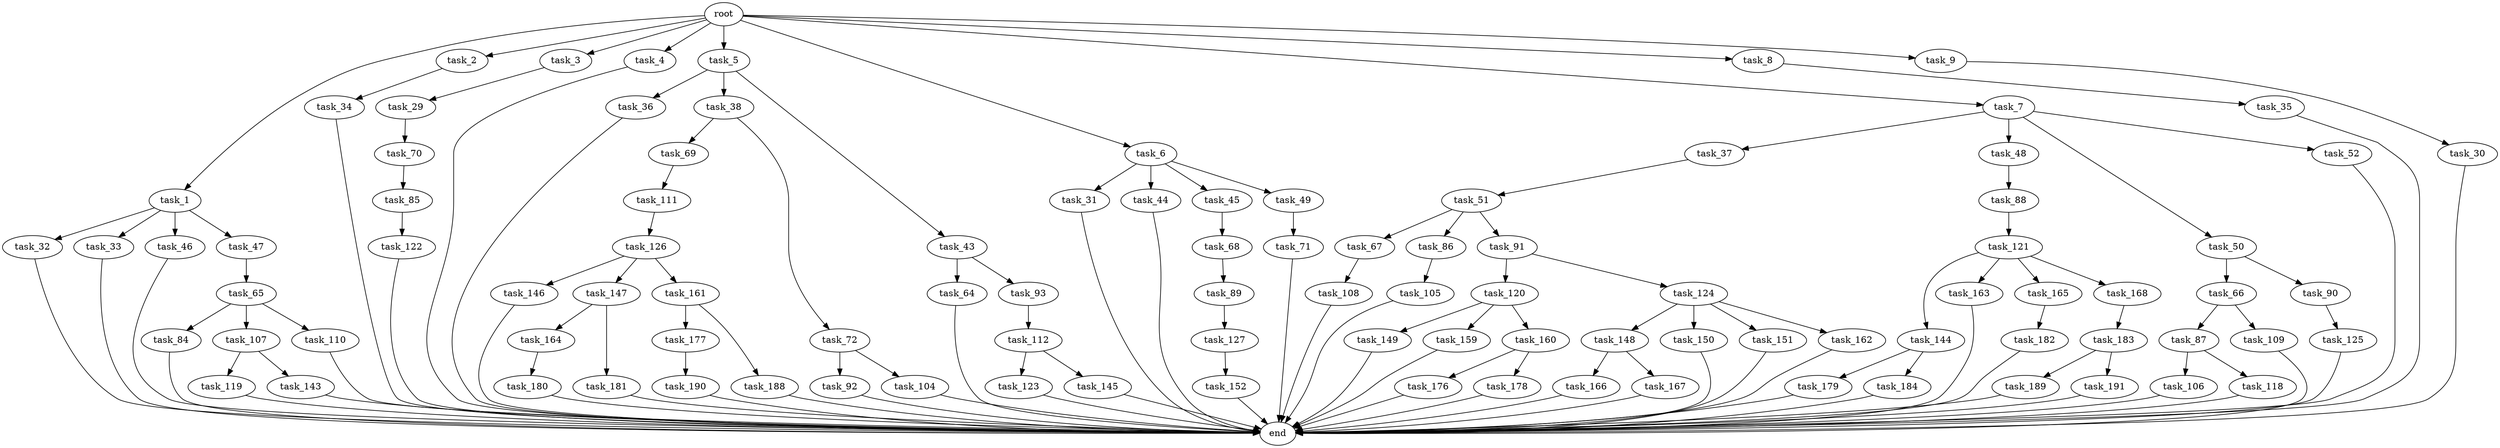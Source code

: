 digraph G {
  root [size="0.000000"];
  task_1 [size="2.048000"];
  task_2 [size="2.048000"];
  task_3 [size="2.048000"];
  task_4 [size="2.048000"];
  task_5 [size="2.048000"];
  task_6 [size="2.048000"];
  task_7 [size="2.048000"];
  task_8 [size="2.048000"];
  task_9 [size="2.048000"];
  task_29 [size="154618822.656000"];
  task_30 [size="154618822.656000"];
  task_31 [size="1099511627.776000"];
  task_32 [size="1099511627.776000"];
  task_33 [size="1099511627.776000"];
  task_34 [size="154618822.656000"];
  task_35 [size="1391569403.904000"];
  task_36 [size="68719476.736000"];
  task_37 [size="429496729.600000"];
  task_38 [size="68719476.736000"];
  task_43 [size="68719476.736000"];
  task_44 [size="1099511627.776000"];
  task_45 [size="1099511627.776000"];
  task_46 [size="1099511627.776000"];
  task_47 [size="1099511627.776000"];
  task_48 [size="429496729.600000"];
  task_49 [size="1099511627.776000"];
  task_50 [size="429496729.600000"];
  task_51 [size="618475290.624000"];
  task_52 [size="429496729.600000"];
  task_64 [size="68719476.736000"];
  task_65 [size="68719476.736000"];
  task_66 [size="841813590.016000"];
  task_67 [size="1717986918.400000"];
  task_68 [size="618475290.624000"];
  task_69 [size="618475290.624000"];
  task_70 [size="1717986918.400000"];
  task_71 [size="429496729.600000"];
  task_72 [size="618475290.624000"];
  task_84 [size="429496729.600000"];
  task_85 [size="841813590.016000"];
  task_86 [size="1717986918.400000"];
  task_87 [size="1099511627.776000"];
  task_88 [size="1717986918.400000"];
  task_89 [size="429496729.600000"];
  task_90 [size="841813590.016000"];
  task_91 [size="1717986918.400000"];
  task_92 [size="1391569403.904000"];
  task_93 [size="68719476.736000"];
  task_104 [size="1391569403.904000"];
  task_105 [size="154618822.656000"];
  task_106 [size="154618822.656000"];
  task_107 [size="429496729.600000"];
  task_108 [size="1717986918.400000"];
  task_109 [size="1099511627.776000"];
  task_110 [size="429496729.600000"];
  task_111 [size="1099511627.776000"];
  task_112 [size="429496729.600000"];
  task_118 [size="154618822.656000"];
  task_119 [size="68719476.736000"];
  task_120 [size="429496729.600000"];
  task_121 [size="1717986918.400000"];
  task_122 [size="1099511627.776000"];
  task_123 [size="429496729.600000"];
  task_124 [size="429496729.600000"];
  task_125 [size="841813590.016000"];
  task_126 [size="1717986918.400000"];
  task_127 [size="618475290.624000"];
  task_143 [size="68719476.736000"];
  task_144 [size="618475290.624000"];
  task_145 [size="429496729.600000"];
  task_146 [size="1717986918.400000"];
  task_147 [size="1717986918.400000"];
  task_148 [size="1099511627.776000"];
  task_149 [size="618475290.624000"];
  task_150 [size="1099511627.776000"];
  task_151 [size="1099511627.776000"];
  task_152 [size="429496729.600000"];
  task_159 [size="618475290.624000"];
  task_160 [size="618475290.624000"];
  task_161 [size="1717986918.400000"];
  task_162 [size="1099511627.776000"];
  task_163 [size="618475290.624000"];
  task_164 [size="429496729.600000"];
  task_165 [size="618475290.624000"];
  task_166 [size="1099511627.776000"];
  task_167 [size="1099511627.776000"];
  task_168 [size="618475290.624000"];
  task_176 [size="618475290.624000"];
  task_177 [size="841813590.016000"];
  task_178 [size="618475290.624000"];
  task_179 [size="274877906.944000"];
  task_180 [size="618475290.624000"];
  task_181 [size="429496729.600000"];
  task_182 [size="68719476.736000"];
  task_183 [size="841813590.016000"];
  task_184 [size="274877906.944000"];
  task_188 [size="841813590.016000"];
  task_189 [size="1391569403.904000"];
  task_190 [size="1391569403.904000"];
  task_191 [size="1391569403.904000"];
  end [size="0.000000"];

  root -> task_1 [size="1.000000"];
  root -> task_2 [size="1.000000"];
  root -> task_3 [size="1.000000"];
  root -> task_4 [size="1.000000"];
  root -> task_5 [size="1.000000"];
  root -> task_6 [size="1.000000"];
  root -> task_7 [size="1.000000"];
  root -> task_8 [size="1.000000"];
  root -> task_9 [size="1.000000"];
  task_1 -> task_32 [size="536870912.000000"];
  task_1 -> task_33 [size="536870912.000000"];
  task_1 -> task_46 [size="536870912.000000"];
  task_1 -> task_47 [size="536870912.000000"];
  task_2 -> task_34 [size="75497472.000000"];
  task_3 -> task_29 [size="75497472.000000"];
  task_4 -> end [size="1.000000"];
  task_5 -> task_36 [size="33554432.000000"];
  task_5 -> task_38 [size="33554432.000000"];
  task_5 -> task_43 [size="33554432.000000"];
  task_6 -> task_31 [size="536870912.000000"];
  task_6 -> task_44 [size="536870912.000000"];
  task_6 -> task_45 [size="536870912.000000"];
  task_6 -> task_49 [size="536870912.000000"];
  task_7 -> task_37 [size="209715200.000000"];
  task_7 -> task_48 [size="209715200.000000"];
  task_7 -> task_50 [size="209715200.000000"];
  task_7 -> task_52 [size="209715200.000000"];
  task_8 -> task_35 [size="679477248.000000"];
  task_9 -> task_30 [size="75497472.000000"];
  task_29 -> task_70 [size="838860800.000000"];
  task_30 -> end [size="1.000000"];
  task_31 -> end [size="1.000000"];
  task_32 -> end [size="1.000000"];
  task_33 -> end [size="1.000000"];
  task_34 -> end [size="1.000000"];
  task_35 -> end [size="1.000000"];
  task_36 -> end [size="1.000000"];
  task_37 -> task_51 [size="301989888.000000"];
  task_38 -> task_69 [size="301989888.000000"];
  task_38 -> task_72 [size="301989888.000000"];
  task_43 -> task_64 [size="33554432.000000"];
  task_43 -> task_93 [size="33554432.000000"];
  task_44 -> end [size="1.000000"];
  task_45 -> task_68 [size="301989888.000000"];
  task_46 -> end [size="1.000000"];
  task_47 -> task_65 [size="33554432.000000"];
  task_48 -> task_88 [size="838860800.000000"];
  task_49 -> task_71 [size="209715200.000000"];
  task_50 -> task_66 [size="411041792.000000"];
  task_50 -> task_90 [size="411041792.000000"];
  task_51 -> task_67 [size="838860800.000000"];
  task_51 -> task_86 [size="838860800.000000"];
  task_51 -> task_91 [size="838860800.000000"];
  task_52 -> end [size="1.000000"];
  task_64 -> end [size="1.000000"];
  task_65 -> task_84 [size="209715200.000000"];
  task_65 -> task_107 [size="209715200.000000"];
  task_65 -> task_110 [size="209715200.000000"];
  task_66 -> task_87 [size="536870912.000000"];
  task_66 -> task_109 [size="536870912.000000"];
  task_67 -> task_108 [size="838860800.000000"];
  task_68 -> task_89 [size="209715200.000000"];
  task_69 -> task_111 [size="536870912.000000"];
  task_70 -> task_85 [size="411041792.000000"];
  task_71 -> end [size="1.000000"];
  task_72 -> task_92 [size="679477248.000000"];
  task_72 -> task_104 [size="679477248.000000"];
  task_84 -> end [size="1.000000"];
  task_85 -> task_122 [size="536870912.000000"];
  task_86 -> task_105 [size="75497472.000000"];
  task_87 -> task_106 [size="75497472.000000"];
  task_87 -> task_118 [size="75497472.000000"];
  task_88 -> task_121 [size="838860800.000000"];
  task_89 -> task_127 [size="301989888.000000"];
  task_90 -> task_125 [size="411041792.000000"];
  task_91 -> task_120 [size="209715200.000000"];
  task_91 -> task_124 [size="209715200.000000"];
  task_92 -> end [size="1.000000"];
  task_93 -> task_112 [size="209715200.000000"];
  task_104 -> end [size="1.000000"];
  task_105 -> end [size="1.000000"];
  task_106 -> end [size="1.000000"];
  task_107 -> task_119 [size="33554432.000000"];
  task_107 -> task_143 [size="33554432.000000"];
  task_108 -> end [size="1.000000"];
  task_109 -> end [size="1.000000"];
  task_110 -> end [size="1.000000"];
  task_111 -> task_126 [size="838860800.000000"];
  task_112 -> task_123 [size="209715200.000000"];
  task_112 -> task_145 [size="209715200.000000"];
  task_118 -> end [size="1.000000"];
  task_119 -> end [size="1.000000"];
  task_120 -> task_149 [size="301989888.000000"];
  task_120 -> task_159 [size="301989888.000000"];
  task_120 -> task_160 [size="301989888.000000"];
  task_121 -> task_144 [size="301989888.000000"];
  task_121 -> task_163 [size="301989888.000000"];
  task_121 -> task_165 [size="301989888.000000"];
  task_121 -> task_168 [size="301989888.000000"];
  task_122 -> end [size="1.000000"];
  task_123 -> end [size="1.000000"];
  task_124 -> task_148 [size="536870912.000000"];
  task_124 -> task_150 [size="536870912.000000"];
  task_124 -> task_151 [size="536870912.000000"];
  task_124 -> task_162 [size="536870912.000000"];
  task_125 -> end [size="1.000000"];
  task_126 -> task_146 [size="838860800.000000"];
  task_126 -> task_147 [size="838860800.000000"];
  task_126 -> task_161 [size="838860800.000000"];
  task_127 -> task_152 [size="209715200.000000"];
  task_143 -> end [size="1.000000"];
  task_144 -> task_179 [size="134217728.000000"];
  task_144 -> task_184 [size="134217728.000000"];
  task_145 -> end [size="1.000000"];
  task_146 -> end [size="1.000000"];
  task_147 -> task_164 [size="209715200.000000"];
  task_147 -> task_181 [size="209715200.000000"];
  task_148 -> task_166 [size="536870912.000000"];
  task_148 -> task_167 [size="536870912.000000"];
  task_149 -> end [size="1.000000"];
  task_150 -> end [size="1.000000"];
  task_151 -> end [size="1.000000"];
  task_152 -> end [size="1.000000"];
  task_159 -> end [size="1.000000"];
  task_160 -> task_176 [size="301989888.000000"];
  task_160 -> task_178 [size="301989888.000000"];
  task_161 -> task_177 [size="411041792.000000"];
  task_161 -> task_188 [size="411041792.000000"];
  task_162 -> end [size="1.000000"];
  task_163 -> end [size="1.000000"];
  task_164 -> task_180 [size="301989888.000000"];
  task_165 -> task_182 [size="33554432.000000"];
  task_166 -> end [size="1.000000"];
  task_167 -> end [size="1.000000"];
  task_168 -> task_183 [size="411041792.000000"];
  task_176 -> end [size="1.000000"];
  task_177 -> task_190 [size="679477248.000000"];
  task_178 -> end [size="1.000000"];
  task_179 -> end [size="1.000000"];
  task_180 -> end [size="1.000000"];
  task_181 -> end [size="1.000000"];
  task_182 -> end [size="1.000000"];
  task_183 -> task_189 [size="679477248.000000"];
  task_183 -> task_191 [size="679477248.000000"];
  task_184 -> end [size="1.000000"];
  task_188 -> end [size="1.000000"];
  task_189 -> end [size="1.000000"];
  task_190 -> end [size="1.000000"];
  task_191 -> end [size="1.000000"];
}
